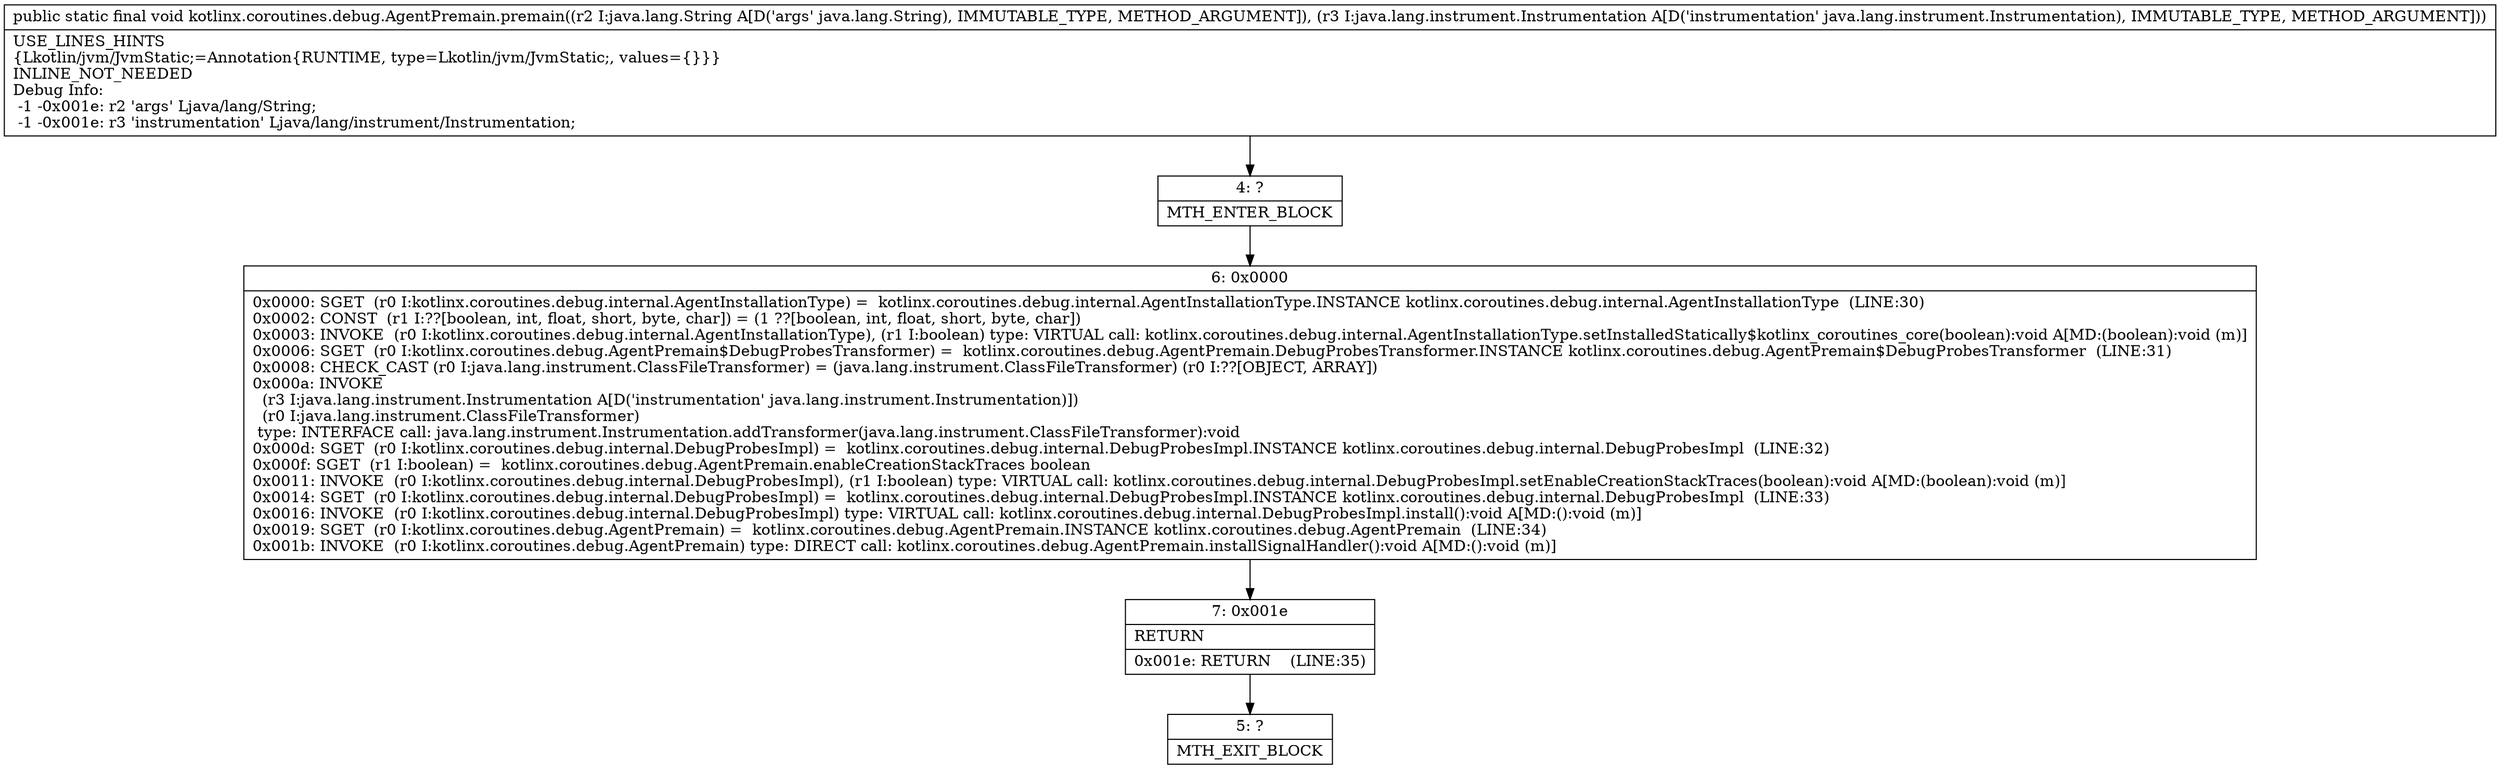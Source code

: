 digraph "CFG forkotlinx.coroutines.debug.AgentPremain.premain(Ljava\/lang\/String;Ljava\/lang\/instrument\/Instrumentation;)V" {
Node_4 [shape=record,label="{4\:\ ?|MTH_ENTER_BLOCK\l}"];
Node_6 [shape=record,label="{6\:\ 0x0000|0x0000: SGET  (r0 I:kotlinx.coroutines.debug.internal.AgentInstallationType) =  kotlinx.coroutines.debug.internal.AgentInstallationType.INSTANCE kotlinx.coroutines.debug.internal.AgentInstallationType  (LINE:30)\l0x0002: CONST  (r1 I:??[boolean, int, float, short, byte, char]) = (1 ??[boolean, int, float, short, byte, char]) \l0x0003: INVOKE  (r0 I:kotlinx.coroutines.debug.internal.AgentInstallationType), (r1 I:boolean) type: VIRTUAL call: kotlinx.coroutines.debug.internal.AgentInstallationType.setInstalledStatically$kotlinx_coroutines_core(boolean):void A[MD:(boolean):void (m)]\l0x0006: SGET  (r0 I:kotlinx.coroutines.debug.AgentPremain$DebugProbesTransformer) =  kotlinx.coroutines.debug.AgentPremain.DebugProbesTransformer.INSTANCE kotlinx.coroutines.debug.AgentPremain$DebugProbesTransformer  (LINE:31)\l0x0008: CHECK_CAST (r0 I:java.lang.instrument.ClassFileTransformer) = (java.lang.instrument.ClassFileTransformer) (r0 I:??[OBJECT, ARRAY]) \l0x000a: INVOKE  \l  (r3 I:java.lang.instrument.Instrumentation A[D('instrumentation' java.lang.instrument.Instrumentation)])\l  (r0 I:java.lang.instrument.ClassFileTransformer)\l type: INTERFACE call: java.lang.instrument.Instrumentation.addTransformer(java.lang.instrument.ClassFileTransformer):void \l0x000d: SGET  (r0 I:kotlinx.coroutines.debug.internal.DebugProbesImpl) =  kotlinx.coroutines.debug.internal.DebugProbesImpl.INSTANCE kotlinx.coroutines.debug.internal.DebugProbesImpl  (LINE:32)\l0x000f: SGET  (r1 I:boolean) =  kotlinx.coroutines.debug.AgentPremain.enableCreationStackTraces boolean \l0x0011: INVOKE  (r0 I:kotlinx.coroutines.debug.internal.DebugProbesImpl), (r1 I:boolean) type: VIRTUAL call: kotlinx.coroutines.debug.internal.DebugProbesImpl.setEnableCreationStackTraces(boolean):void A[MD:(boolean):void (m)]\l0x0014: SGET  (r0 I:kotlinx.coroutines.debug.internal.DebugProbesImpl) =  kotlinx.coroutines.debug.internal.DebugProbesImpl.INSTANCE kotlinx.coroutines.debug.internal.DebugProbesImpl  (LINE:33)\l0x0016: INVOKE  (r0 I:kotlinx.coroutines.debug.internal.DebugProbesImpl) type: VIRTUAL call: kotlinx.coroutines.debug.internal.DebugProbesImpl.install():void A[MD:():void (m)]\l0x0019: SGET  (r0 I:kotlinx.coroutines.debug.AgentPremain) =  kotlinx.coroutines.debug.AgentPremain.INSTANCE kotlinx.coroutines.debug.AgentPremain  (LINE:34)\l0x001b: INVOKE  (r0 I:kotlinx.coroutines.debug.AgentPremain) type: DIRECT call: kotlinx.coroutines.debug.AgentPremain.installSignalHandler():void A[MD:():void (m)]\l}"];
Node_7 [shape=record,label="{7\:\ 0x001e|RETURN\l|0x001e: RETURN    (LINE:35)\l}"];
Node_5 [shape=record,label="{5\:\ ?|MTH_EXIT_BLOCK\l}"];
MethodNode[shape=record,label="{public static final void kotlinx.coroutines.debug.AgentPremain.premain((r2 I:java.lang.String A[D('args' java.lang.String), IMMUTABLE_TYPE, METHOD_ARGUMENT]), (r3 I:java.lang.instrument.Instrumentation A[D('instrumentation' java.lang.instrument.Instrumentation), IMMUTABLE_TYPE, METHOD_ARGUMENT]))  | USE_LINES_HINTS\l\{Lkotlin\/jvm\/JvmStatic;=Annotation\{RUNTIME, type=Lkotlin\/jvm\/JvmStatic;, values=\{\}\}\}\lINLINE_NOT_NEEDED\lDebug Info:\l  \-1 \-0x001e: r2 'args' Ljava\/lang\/String;\l  \-1 \-0x001e: r3 'instrumentation' Ljava\/lang\/instrument\/Instrumentation;\l}"];
MethodNode -> Node_4;Node_4 -> Node_6;
Node_6 -> Node_7;
Node_7 -> Node_5;
}

